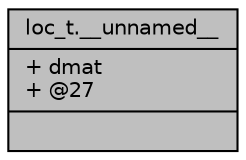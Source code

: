 digraph "loc_t.__unnamed__"
{
 // INTERACTIVE_SVG=YES
  bgcolor="transparent";
  edge [fontname="Helvetica",fontsize="10",labelfontname="Helvetica",labelfontsize="10"];
  node [fontname="Helvetica",fontsize="10",shape=record];
  Node474 [label="{loc_t.__unnamed__\n|+ dmat\l+ @27\l|}",height=0.2,width=0.4,color="black", fillcolor="grey75", style="filled", fontcolor="black"];
}
